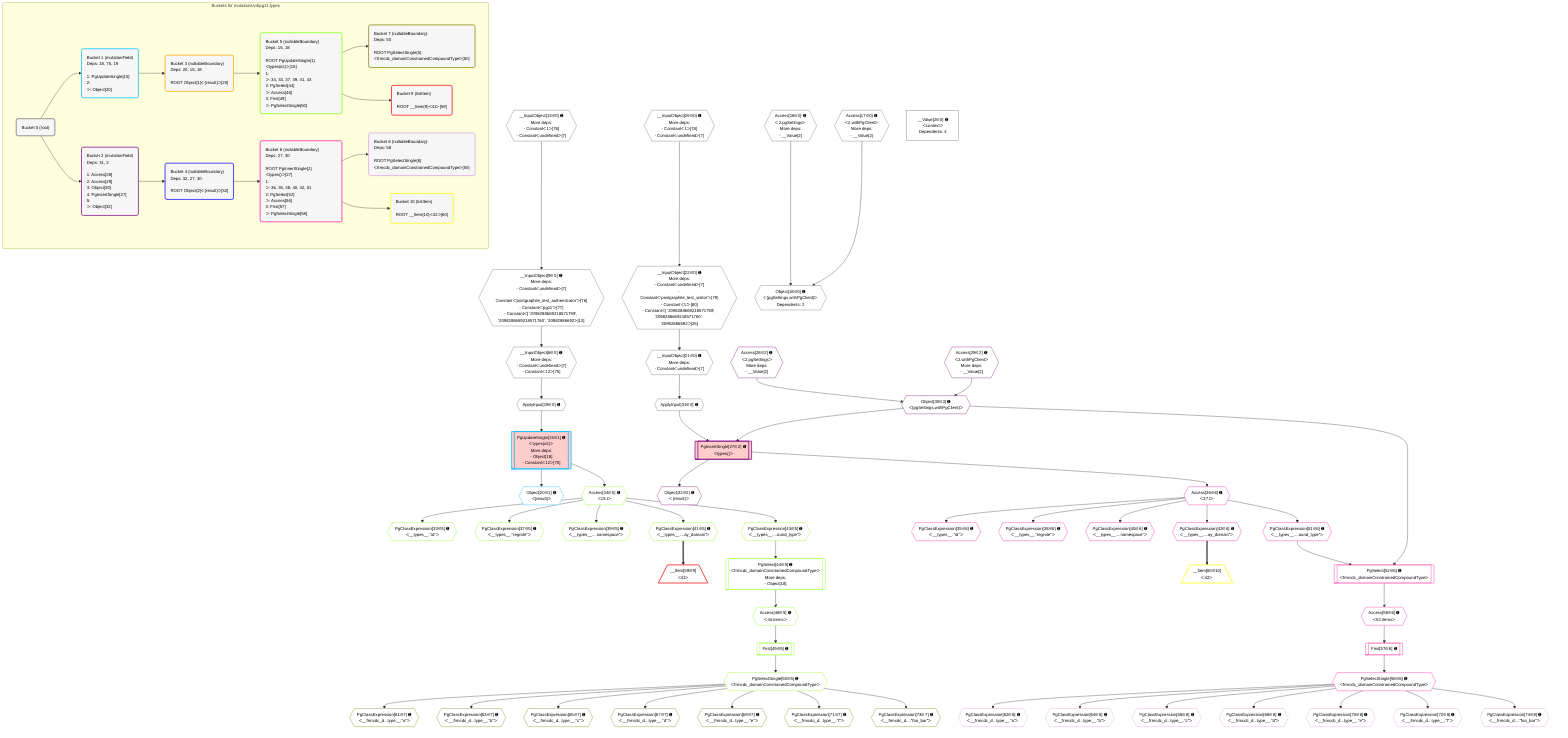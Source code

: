 %%{init: {'themeVariables': { 'fontSize': '12px'}}}%%
graph TD
    classDef path fill:#eee,stroke:#000,color:#000
    classDef plan fill:#fff,stroke-width:1px,color:#000
    classDef itemplan fill:#fff,stroke-width:2px,color:#000
    classDef unbatchedplan fill:#dff,stroke-width:1px,color:#000
    classDef sideeffectplan fill:#fcc,stroke-width:2px,color:#000
    classDef bucket fill:#f6f6f6,color:#000,stroke-width:2px,text-align:left

    subgraph "Buckets for mutations/v4/pg11.types"
    Bucket0("Bucket 0 (root)"):::bucket
    Bucket1("Bucket 1 (mutationField)<br />Deps: 18, 75, 19<br /><br />1: PgUpdateSingle[15]<br />2: <br />ᐳ: Object[20]"):::bucket
    Bucket2("Bucket 2 (mutationField)<br />Deps: 31, 2<br /><br />1: Access[28]<br />2: Access[29]<br />3: Object[30]<br />4: PgInsertSingle[27]<br />5: <br />ᐳ: Object[32]"):::bucket
    Bucket3("Bucket 3 (nullableBoundary)<br />Deps: 20, 15, 18<br /><br />ROOT Object{1}ᐸ{result}ᐳ[20]"):::bucket
    Bucket4("Bucket 4 (nullableBoundary)<br />Deps: 32, 27, 30<br /><br />ROOT Object{2}ᐸ{result}ᐳ[32]"):::bucket
    Bucket5("Bucket 5 (nullableBoundary)<br />Deps: 15, 18<br /><br />ROOT PgUpdateSingle{1}ᐸtypes(id;)ᐳ[15]<br />1: <br />ᐳ: 34, 33, 37, 39, 41, 43<br />2: PgSelect[44]<br />ᐳ: Access[48]<br />3: First[49]<br />ᐳ: PgSelectSingle[50]"):::bucket
    Bucket6("Bucket 6 (nullableBoundary)<br />Deps: 27, 30<br /><br />ROOT PgInsertSingle{2}ᐸtypes()ᐳ[27]<br />1: <br />ᐳ: 36, 35, 38, 40, 42, 51<br />2: PgSelect[52]<br />ᐳ: Access[56]<br />3: First[57]<br />ᐳ: PgSelectSingle[58]"):::bucket
    Bucket7("Bucket 7 (nullableBoundary)<br />Deps: 50<br /><br />ROOT PgSelectSingle{5}ᐸfrmcdc_domainConstrainedCompoundTypeᐳ[50]"):::bucket
    Bucket8("Bucket 8 (nullableBoundary)<br />Deps: 58<br /><br />ROOT PgSelectSingle{6}ᐸfrmcdc_domainConstrainedCompoundTypeᐳ[58]"):::bucket
    Bucket9("Bucket 9 (listItem)<br /><br />ROOT __Item{9}ᐸ41ᐳ[59]"):::bucket
    Bucket10("Bucket 10 (listItem)<br /><br />ROOT __Item{10}ᐸ42ᐳ[60]"):::bucket
    end
    Bucket0 --> Bucket1 & Bucket2
    Bucket1 --> Bucket3
    Bucket2 --> Bucket4
    Bucket3 --> Bucket5
    Bucket4 --> Bucket6
    Bucket5 --> Bucket7 & Bucket9
    Bucket6 --> Bucket8 & Bucket10

    %% plan dependencies
    __InputObject9{{"__InputObject[9∈0] ➊<br />More deps:<br />- Constantᐸundefinedᐳ[7]<br />- Constantᐸ'postgraphile_test_authenticator'ᐳ[76]<br />- Constantᐸ'pg11'ᐳ[77]<br />- Constantᐸ[ '2098288669218571759', '2098288669218571760', '20982886692ᐳ[12]"}}:::plan
    __InputObject13{{"__InputObject[13∈0] ➊<br />More deps:<br />- Constantᐸ1ᐳ[78]<br />- Constantᐸundefinedᐳ[7]"}}:::plan
    __InputObject13 --> __InputObject9
    __InputObject22{{"__InputObject[22∈0] ➊<br />More deps:<br />- Constantᐸundefinedᐳ[7]<br />- Constantᐸ'postgraphile_test_visitor'ᐳ[79]<br />- Constantᐸ'c'ᐳ[80]<br />- Constantᐸ[ '2098288669218571759', '2098288669218571760', '20982886692ᐳ[25]"}}:::plan
    __InputObject26{{"__InputObject[26∈0] ➊<br />More deps:<br />- Constantᐸ1ᐳ[78]<br />- Constantᐸundefinedᐳ[7]"}}:::plan
    __InputObject26 --> __InputObject22
    __InputObject6{{"__InputObject[6∈0] ➊<br />More deps:<br />- Constantᐸundefinedᐳ[7]<br />- Constantᐸ12ᐳ[75]"}}:::plan
    __InputObject9 --> __InputObject6
    Object18{{"Object[18∈0] ➊<br />ᐸ{pgSettings,withPgClient}ᐳ<br />Dependents: 2"}}:::plan
    Access16{{"Access[16∈0] ➊<br />ᐸ2.pgSettingsᐳ<br />More deps:<br />- __Value[2]"}}:::plan
    Access17{{"Access[17∈0] ➊<br />ᐸ2.withPgClientᐳ<br />More deps:<br />- __Value[2]"}}:::plan
    Access16 & Access17 --> Object18
    __InputObject21{{"__InputObject[21∈0] ➊<br />More deps:<br />- Constantᐸundefinedᐳ[7]"}}:::plan
    __InputObject22 --> __InputObject21
    ApplyInput19{{"ApplyInput[19∈0] ➊"}}:::plan
    __InputObject6 --> ApplyInput19
    ApplyInput31{{"ApplyInput[31∈0] ➊"}}:::plan
    __InputObject21 --> ApplyInput31
    __Value2["__Value[2∈0] ➊<br />ᐸcontextᐳ<br />Dependents: 4"]:::plan
    PgUpdateSingle15[["PgUpdateSingle[15∈1] ➊<br />ᐸtypes(id;)ᐳ<br />More deps:<br />- Object[18]<br />- Constantᐸ12ᐳ[75]"]]:::sideeffectplan
    ApplyInput19 --> PgUpdateSingle15
    Object20{{"Object[20∈1] ➊<br />ᐸ{result}ᐳ"}}:::plan
    PgUpdateSingle15 --> Object20
    PgInsertSingle27[["PgInsertSingle[27∈2] ➊<br />ᐸtypes()ᐳ"]]:::sideeffectplan
    Object30{{"Object[30∈2] ➊<br />ᐸ{pgSettings,withPgClient}ᐳ"}}:::plan
    Object30 & ApplyInput31 --> PgInsertSingle27
    Access28{{"Access[28∈2] ➊<br />ᐸ2.pgSettingsᐳ<br />More deps:<br />- __Value[2]"}}:::plan
    Access29{{"Access[29∈2] ➊<br />ᐸ2.withPgClientᐳ<br />More deps:<br />- __Value[2]"}}:::plan
    Access28 & Access29 --> Object30
    Object32{{"Object[32∈2] ➊<br />ᐸ{result}ᐳ"}}:::plan
    PgInsertSingle27 --> Object32
    PgSelect44[["PgSelect[44∈5] ➊<br />ᐸfrmcdc_domainConstrainedCompoundTypeᐳ<br />More deps:<br />- Object[18]"]]:::plan
    PgClassExpression43{{"PgClassExpression[43∈5] ➊<br />ᐸ__types__....ound_type”ᐳ"}}:::plan
    PgClassExpression43 --> PgSelect44
    PgClassExpression33{{"PgClassExpression[33∈5] ➊<br />ᐸ__types__.”id”ᐳ"}}:::plan
    Access34{{"Access[34∈5] ➊<br />ᐸ15.tᐳ"}}:::plan
    Access34 --> PgClassExpression33
    PgUpdateSingle15 --> Access34
    PgClassExpression37{{"PgClassExpression[37∈5] ➊<br />ᐸ__types__.”regrole”ᐳ"}}:::plan
    Access34 --> PgClassExpression37
    PgClassExpression39{{"PgClassExpression[39∈5] ➊<br />ᐸ__types__....namespace”ᐳ"}}:::plan
    Access34 --> PgClassExpression39
    PgClassExpression41{{"PgClassExpression[41∈5] ➊<br />ᐸ__types__....ay_domain”ᐳ"}}:::plan
    Access34 --> PgClassExpression41
    Access34 --> PgClassExpression43
    Access48{{"Access[48∈5] ➊<br />ᐸ44.itemsᐳ"}}:::plan
    PgSelect44 --> Access48
    First49[["First[49∈5] ➊"]]:::plan
    Access48 --> First49
    PgSelectSingle50{{"PgSelectSingle[50∈5] ➊<br />ᐸfrmcdc_domainConstrainedCompoundTypeᐳ"}}:::plan
    First49 --> PgSelectSingle50
    PgSelect52[["PgSelect[52∈6] ➊<br />ᐸfrmcdc_domainConstrainedCompoundTypeᐳ"]]:::plan
    PgClassExpression51{{"PgClassExpression[51∈6] ➊<br />ᐸ__types__....ound_type”ᐳ"}}:::plan
    Object30 & PgClassExpression51 --> PgSelect52
    PgClassExpression35{{"PgClassExpression[35∈6] ➊<br />ᐸ__types__.”id”ᐳ"}}:::plan
    Access36{{"Access[36∈6] ➊<br />ᐸ27.tᐳ"}}:::plan
    Access36 --> PgClassExpression35
    PgInsertSingle27 --> Access36
    PgClassExpression38{{"PgClassExpression[38∈6] ➊<br />ᐸ__types__.”regrole”ᐳ"}}:::plan
    Access36 --> PgClassExpression38
    PgClassExpression40{{"PgClassExpression[40∈6] ➊<br />ᐸ__types__....namespace”ᐳ"}}:::plan
    Access36 --> PgClassExpression40
    PgClassExpression42{{"PgClassExpression[42∈6] ➊<br />ᐸ__types__....ay_domain”ᐳ"}}:::plan
    Access36 --> PgClassExpression42
    Access36 --> PgClassExpression51
    Access56{{"Access[56∈6] ➊<br />ᐸ52.itemsᐳ"}}:::plan
    PgSelect52 --> Access56
    First57[["First[57∈6] ➊"]]:::plan
    Access56 --> First57
    PgSelectSingle58{{"PgSelectSingle[58∈6] ➊<br />ᐸfrmcdc_domainConstrainedCompoundTypeᐳ"}}:::plan
    First57 --> PgSelectSingle58
    PgClassExpression61{{"PgClassExpression[61∈7] ➊<br />ᐸ__frmcdc_d...type__.”a”ᐳ"}}:::plan
    PgSelectSingle50 --> PgClassExpression61
    PgClassExpression63{{"PgClassExpression[63∈7] ➊<br />ᐸ__frmcdc_d...type__.”b”ᐳ"}}:::plan
    PgSelectSingle50 --> PgClassExpression63
    PgClassExpression65{{"PgClassExpression[65∈7] ➊<br />ᐸ__frmcdc_d...type__.”c”ᐳ"}}:::plan
    PgSelectSingle50 --> PgClassExpression65
    PgClassExpression67{{"PgClassExpression[67∈7] ➊<br />ᐸ__frmcdc_d...type__.”d”ᐳ"}}:::plan
    PgSelectSingle50 --> PgClassExpression67
    PgClassExpression69{{"PgClassExpression[69∈7] ➊<br />ᐸ__frmcdc_d...type__.”e”ᐳ"}}:::plan
    PgSelectSingle50 --> PgClassExpression69
    PgClassExpression71{{"PgClassExpression[71∈7] ➊<br />ᐸ__frmcdc_d...type__.”f”ᐳ"}}:::plan
    PgSelectSingle50 --> PgClassExpression71
    PgClassExpression73{{"PgClassExpression[73∈7] ➊<br />ᐸ__frmcdc_d....”foo_bar”ᐳ"}}:::plan
    PgSelectSingle50 --> PgClassExpression73
    PgClassExpression62{{"PgClassExpression[62∈8] ➊<br />ᐸ__frmcdc_d...type__.”a”ᐳ"}}:::plan
    PgSelectSingle58 --> PgClassExpression62
    PgClassExpression64{{"PgClassExpression[64∈8] ➊<br />ᐸ__frmcdc_d...type__.”b”ᐳ"}}:::plan
    PgSelectSingle58 --> PgClassExpression64
    PgClassExpression66{{"PgClassExpression[66∈8] ➊<br />ᐸ__frmcdc_d...type__.”c”ᐳ"}}:::plan
    PgSelectSingle58 --> PgClassExpression66
    PgClassExpression68{{"PgClassExpression[68∈8] ➊<br />ᐸ__frmcdc_d...type__.”d”ᐳ"}}:::plan
    PgSelectSingle58 --> PgClassExpression68
    PgClassExpression70{{"PgClassExpression[70∈8] ➊<br />ᐸ__frmcdc_d...type__.”e”ᐳ"}}:::plan
    PgSelectSingle58 --> PgClassExpression70
    PgClassExpression72{{"PgClassExpression[72∈8] ➊<br />ᐸ__frmcdc_d...type__.”f”ᐳ"}}:::plan
    PgSelectSingle58 --> PgClassExpression72
    PgClassExpression74{{"PgClassExpression[74∈8] ➊<br />ᐸ__frmcdc_d....”foo_bar”ᐳ"}}:::plan
    PgSelectSingle58 --> PgClassExpression74
    __Item59[/"__Item[59∈9]<br />ᐸ41ᐳ"\]:::itemplan
    PgClassExpression41 ==> __Item59
    __Item60[/"__Item[60∈10]<br />ᐸ42ᐳ"\]:::itemplan
    PgClassExpression42 ==> __Item60

    %% define steps
    classDef bucket0 stroke:#696969
    class Bucket0,__Value2,__InputObject6,__InputObject9,__InputObject13,Access16,Access17,Object18,ApplyInput19,__InputObject21,__InputObject22,__InputObject26,ApplyInput31 bucket0
    classDef bucket1 stroke:#00bfff
    class Bucket1,PgUpdateSingle15,Object20 bucket1
    classDef bucket2 stroke:#7f007f
    class Bucket2,PgInsertSingle27,Access28,Access29,Object30,Object32 bucket2
    classDef bucket3 stroke:#ffa500
    class Bucket3 bucket3
    classDef bucket4 stroke:#0000ff
    class Bucket4 bucket4
    classDef bucket5 stroke:#7fff00
    class Bucket5,PgClassExpression33,Access34,PgClassExpression37,PgClassExpression39,PgClassExpression41,PgClassExpression43,PgSelect44,Access48,First49,PgSelectSingle50 bucket5
    classDef bucket6 stroke:#ff1493
    class Bucket6,PgClassExpression35,Access36,PgClassExpression38,PgClassExpression40,PgClassExpression42,PgClassExpression51,PgSelect52,Access56,First57,PgSelectSingle58 bucket6
    classDef bucket7 stroke:#808000
    class Bucket7,PgClassExpression61,PgClassExpression63,PgClassExpression65,PgClassExpression67,PgClassExpression69,PgClassExpression71,PgClassExpression73 bucket7
    classDef bucket8 stroke:#dda0dd
    class Bucket8,PgClassExpression62,PgClassExpression64,PgClassExpression66,PgClassExpression68,PgClassExpression70,PgClassExpression72,PgClassExpression74 bucket8
    classDef bucket9 stroke:#ff0000
    class Bucket9,__Item59 bucket9
    classDef bucket10 stroke:#ffff00
    class Bucket10,__Item60 bucket10

    %% implicit side effects